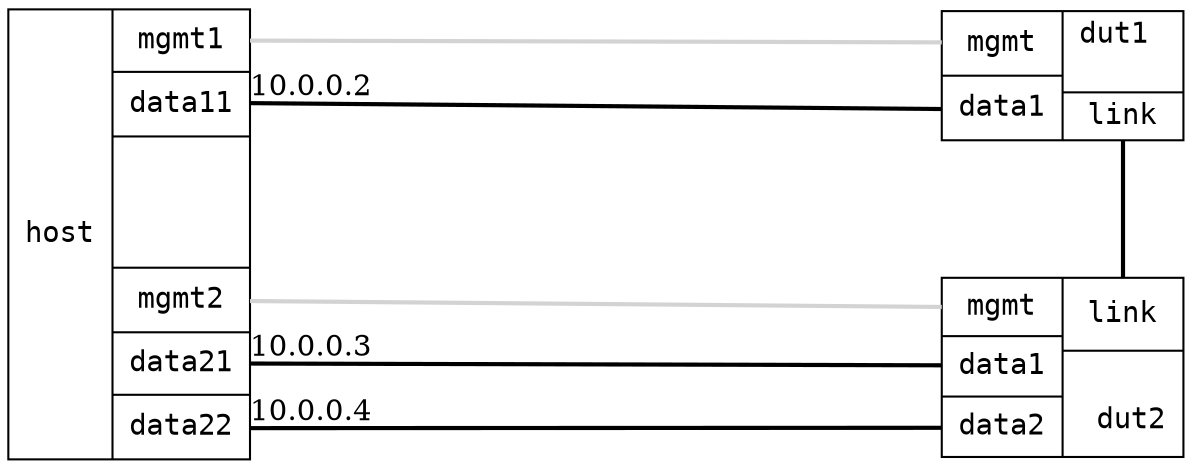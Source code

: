 graph "2x4" {
	layout="neato";
	overlap="false";
	esep="+26";

        node [shape=record, fontname="monospace"];
	edge [color="cornflowerblue", penwidth="2"];

	host [
	    	label="host | { <mgmt1> mgmt1 | <data11>  data11 | <> \n\n\n| <mgmt2> mgmt2 | <data21> data21 | <data22>  data22 }",
	    	pos="0,15!",
	    	height=3,

	    	kind="controller",
	];

        dut1 [
	    	label="{ <mgmt> mgmt | <data1> data1 } | { dut1 \n\n| <link> link }",
	    	pos="4,15.68!",
	    	kind="infix",    
	];

        dut2 [
		label="{ <mgmt> mgmt | <data1> data1 | <data2> data2 } | { <link> link | \n dut2 }",
	    	pos="4,14.43!",
	    	height=1.2,
	    	kind="infix",
	];

	host:mgmt1 -- dut1:mgmt [kind=mgmt, color=lightgrey]
	host:data11 -- dut1:data1 [color=black, fontcolor=black, taillabel="10.0.0.2"]

	host:mgmt2 -- dut2:mgmt [kind=mgmt, color=lightgrey]
	host:data21 -- dut2:data1 [color=black, fontcolor=black, taillabel="10.0.0.3"]
	host:data22 -- dut2:data2 [color=black, fontcolor=black, taillabel="10.0.0.4"]

	dut1:link -- dut2:link [color=black]
}
